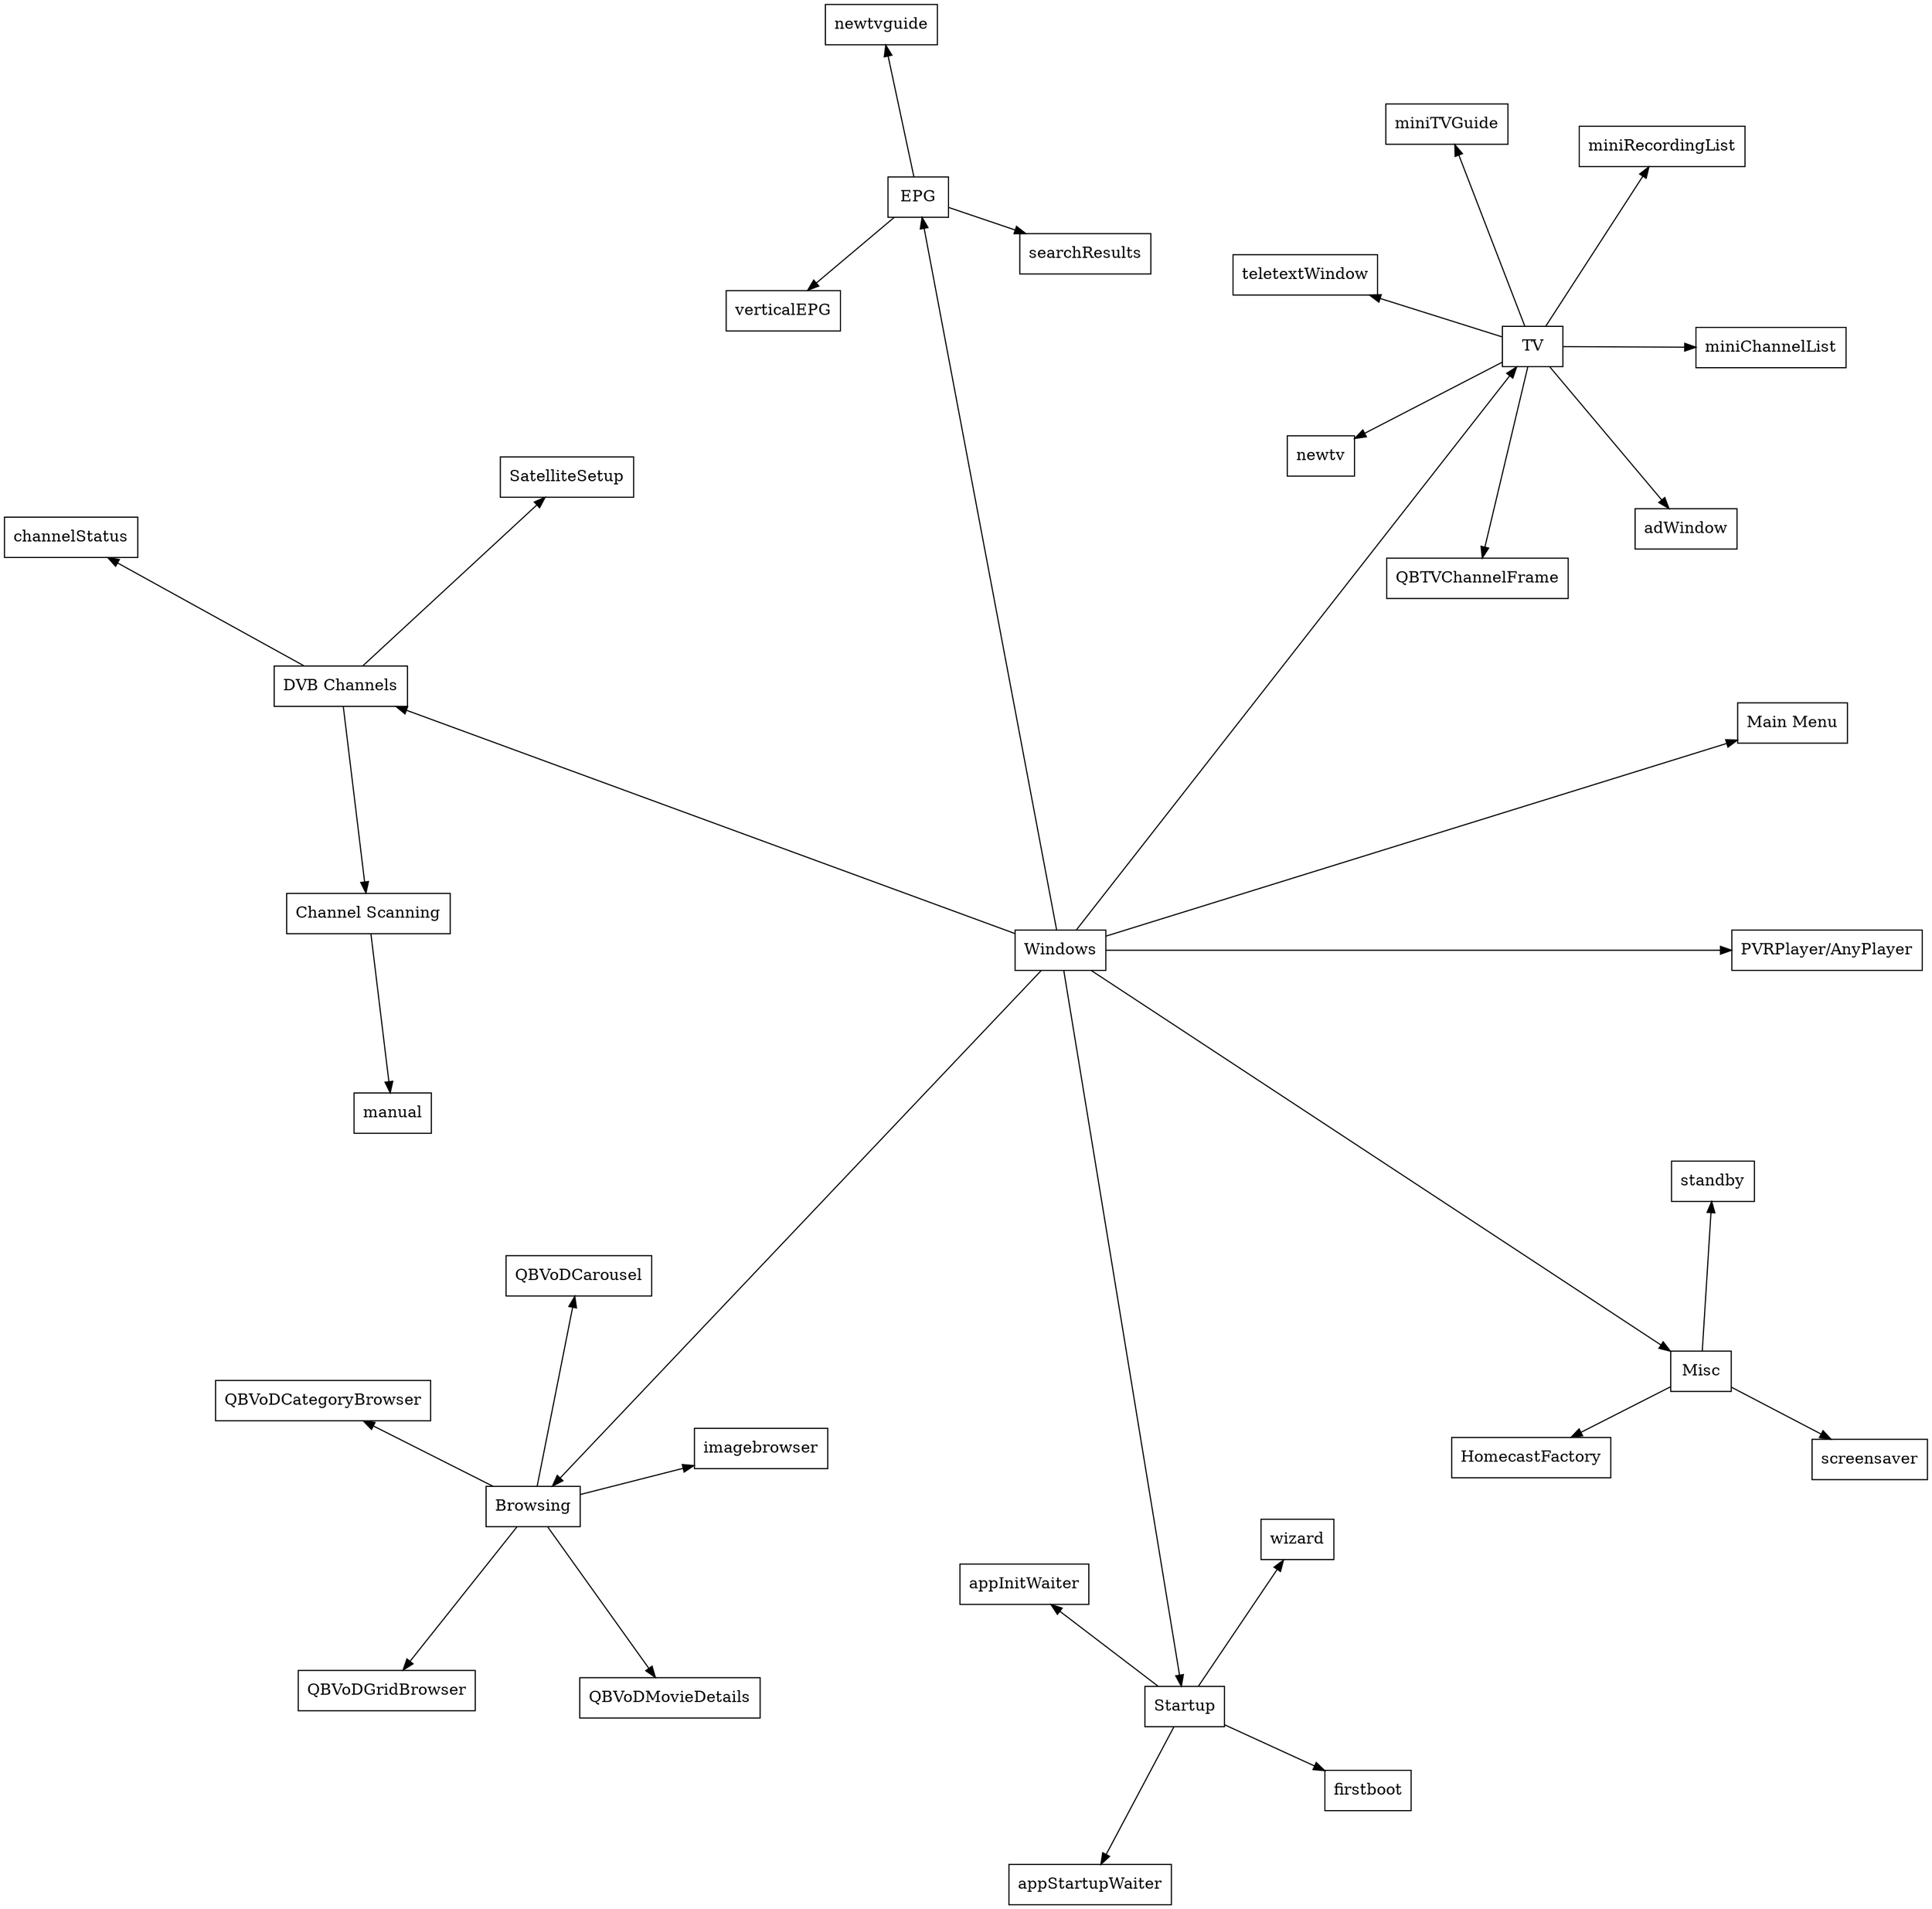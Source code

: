 digraph Windows {
    node [URL="\N.html" shape=box]
    graph [layout="circo"]
    windows [label="Windows" root=true]
    pvrplayer [label="PVRPlayer/AnyPlayer"]
    mainmenu [label="Main Menu"]

    subgraph {
        TV [root=true]
        QBTVChannelFrame
        adWindow
        miniChannelList
        miniRecordingList
        miniTVGuide
        teletextWindow
        newtv

        TV -> newtv
        TV -> QBTVChannelFrame
        TV -> adWindow
        TV -> miniChannelList
        TV -> miniRecordingList
        TV -> miniTVGuide
        TV -> teletextWindow
    }

    subgraph {
        EPG [root=true]
        searchResults
        newtvguide
        verticalEPG

        EPG -> searchResults
        EPG -> newtvguide
        EPG -> verticalEPG
    }

    subgraph {
        DVBChannels [label="DVB Channels" root=true]
        SatelliteSetup
        channelStatus
        channelscanning [label="Channel Scanning"]

        DVBChannels -> SatelliteSetup
        DVBChannels -> channelStatus
        DVBChannels -> channelscanning -> manual
    }

    subgraph {
        browsing [label="Browsing" root=true]
        QBVoDCarousel
        QBVoDCategoryBrowser
        QBVoDGridBrowser
        QBVoDMovieDetails
        imagebrowser

        browsing -> QBVoDCarousel
        browsing -> QBVoDCategoryBrowser
        browsing -> QBVoDGridBrowser
        browsing -> QBVoDMovieDetails
        browsing -> imagebrowser
    }

    subgraph {
        startup [label="Startup" root=true]
        appInitWaiter
        appStartupWaiter
        firstboot
        wizard

        startup -> appInitWaiter
        startup -> appStartupWaiter
        startup -> firstboot
        startup -> wizard
    }

    subgraph {
        Misc [root=true]
        HomecastFactory
        screensaver
        standby

        Misc -> HomecastFactory
        Misc -> screensaver
        Misc -> standby
    }

    windows -> TV
    windows -> EPG
    windows -> DVBChannels
    windows -> browsing
    windows -> startup
    windows -> pvrplayer
    windows -> mainmenu
    windows -> Misc
}
